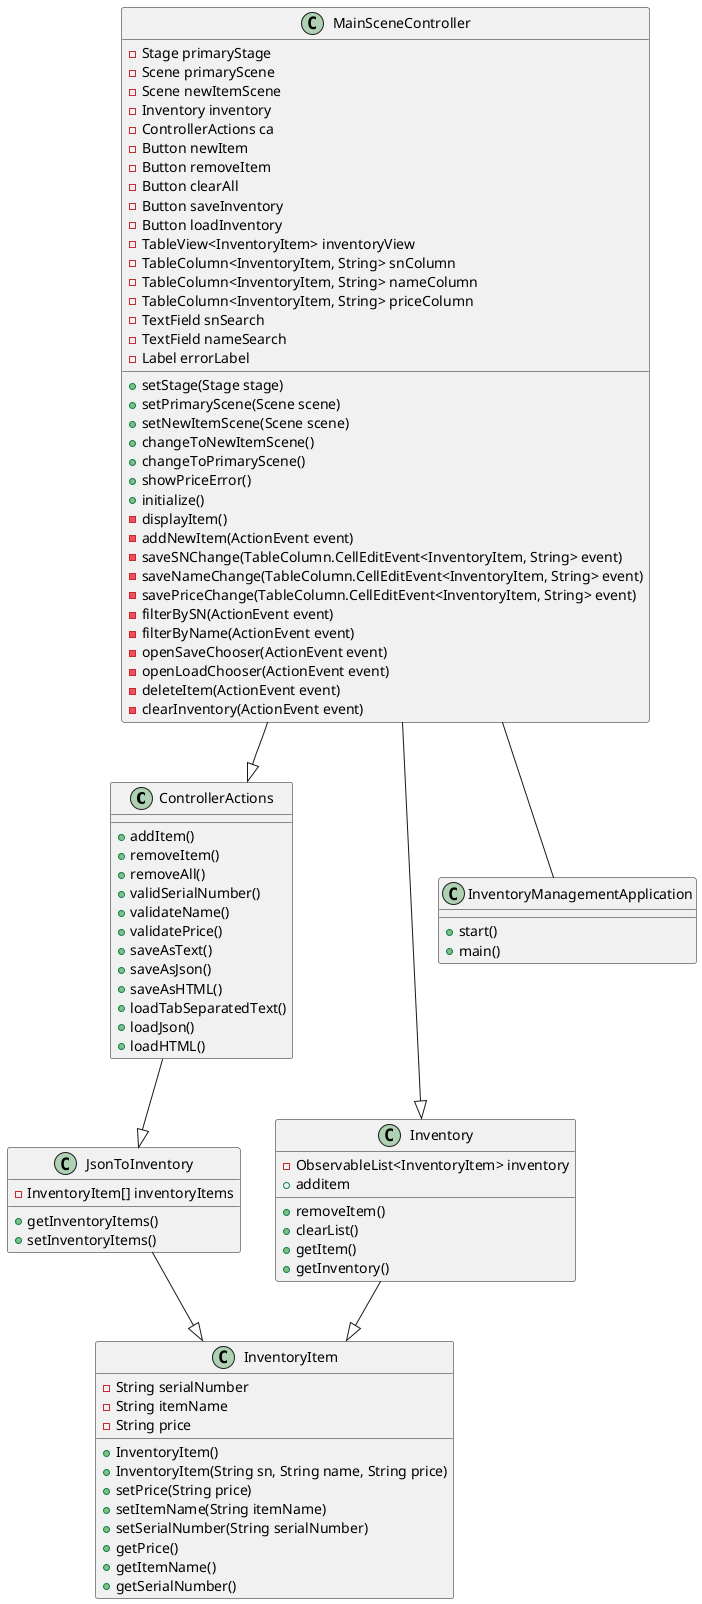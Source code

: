 @startuml
'https://plantuml.com/sequence-diagram

class ControllerActions{
+addItem()
+removeItem()
+removeAll()
+validSerialNumber()
+validateName()
+validatePrice()
+saveAsText()
+saveAsJson()
+saveAsHTML()
+loadTabSeparatedText()
+loadJson()
+loadHTML()
}
class Inventory{
-ObservableList<InventoryItem> inventory
+additem
+removeItem()
+clearList()
+getItem()
+getInventory()
}
class InventoryItem{
-String serialNumber
-String itemName
-String price
+InventoryItem()
+InventoryItem(String sn, String name, String price)
+setPrice(String price)
+setItemName(String itemName)
+setSerialNumber(String serialNumber)
+getPrice()
+getItemName()
+getSerialNumber()
}
class InventoryManagementApplication{
+start()
+main()
}
class JsonToInventory{
-InventoryItem[] inventoryItems
+getInventoryItems()
+setInventoryItems()
}
class MainSceneController{
-Stage primaryStage
-Scene primaryScene
-Scene newItemScene
-Inventory inventory
-ControllerActions ca
+setStage(Stage stage)
+setPrimaryScene(Scene scene)
+setNewItemScene(Scene scene)
+changeToNewItemScene()
+changeToPrimaryScene()
-Button newItem
-Button removeItem
-Button clearAll
-Button saveInventory
-Button loadInventory
-TableView<InventoryItem> inventoryView
-TableColumn<InventoryItem, String> snColumn
-TableColumn<InventoryItem, String> nameColumn
-TableColumn<InventoryItem, String> priceColumn
-TextField snSearch
-TextField nameSearch
-Label errorLabel
+showPriceError()
+initialize()
-displayItem()
-addNewItem(ActionEvent event)
-saveSNChange(TableColumn.CellEditEvent<InventoryItem, String> event)
-saveNameChange(TableColumn.CellEditEvent<InventoryItem, String> event)
-savePriceChange(TableColumn.CellEditEvent<InventoryItem, String> event)
-filterBySN(ActionEvent event)
-filterByName(ActionEvent event)
-openSaveChooser(ActionEvent event)
-openLoadChooser(ActionEvent event)
-deleteItem(ActionEvent event)
-clearInventory(ActionEvent event)
}

MainSceneController -- InventoryManagementApplication
MainSceneController --|> ControllerActions
Inventory --|> InventoryItem
JsonToInventory --|> InventoryItem
MainSceneController --|>Inventory
ControllerActions --|> JsonToInventory

@enduml
